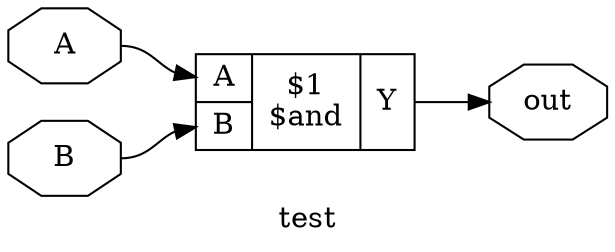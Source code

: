 digraph "test" {
label="test";
rankdir="LR";
remincross=true;
n2 [ shape=octagon, label="A", color="black", fontcolor="black" ];
n3 [ shape=octagon, label="B", color="black", fontcolor="black" ];
n4 [ shape=octagon, label="out", color="black", fontcolor="black" ];
c6 [ shape=record, label="{{<p2> A|<p3> B}|$1\n$and|{<p5> Y}}" ];
n2:e -> c6:p2:w [color="black", label=""];
n3:e -> c6:p3:w [color="black", label=""];
c6:p5:e -> n4:w [color="black", label=""];
}

